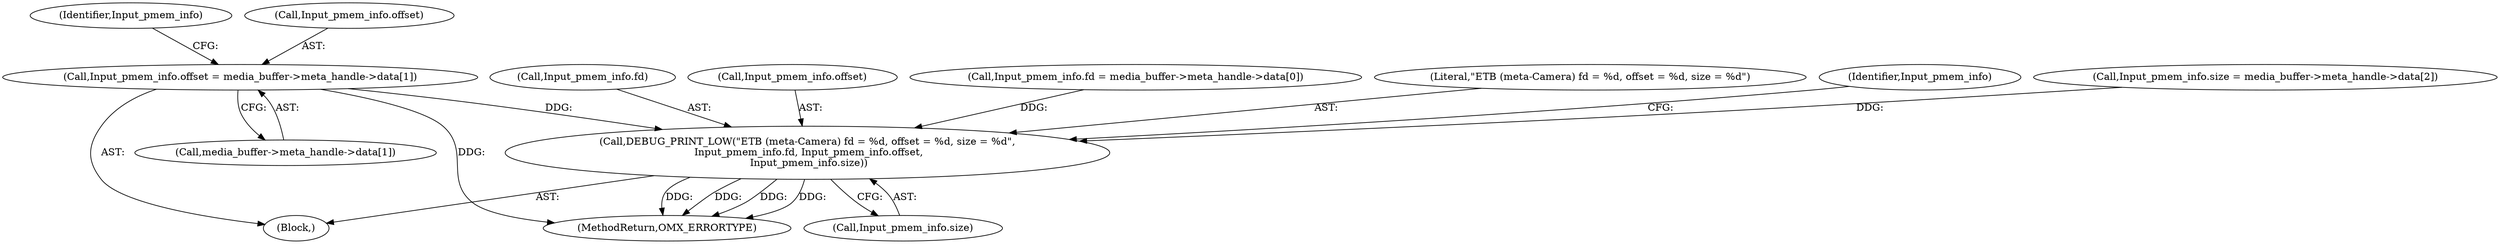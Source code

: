 digraph "0_Android_4ed06d14080d8667d5be14eed200e378cba78345_0@array" {
"1000350" [label="(Call,Input_pmem_info.offset = media_buffer->meta_handle->data[1])"];
"1000372" [label="(Call,DEBUG_PRINT_LOW(\"ETB (meta-Camera) fd = %d, offset = %d, size = %d\",\n Input_pmem_info.fd, Input_pmem_info.offset,\n Input_pmem_info.size))"];
"1000372" [label="(Call,DEBUG_PRINT_LOW(\"ETB (meta-Camera) fd = %d, offset = %d, size = %d\",\n Input_pmem_info.fd, Input_pmem_info.offset,\n Input_pmem_info.size))"];
"1000373" [label="(Literal,\"ETB (meta-Camera) fd = %d, offset = %d, size = %d\")"];
"1000380" [label="(Call,Input_pmem_info.size)"];
"1000437" [label="(Identifier,Input_pmem_info)"];
"1000361" [label="(Call,Input_pmem_info.size = media_buffer->meta_handle->data[2])"];
"1000374" [label="(Call,Input_pmem_info.fd)"];
"1000377" [label="(Call,Input_pmem_info.offset)"];
"1000328" [label="(Block,)"];
"1000623" [label="(MethodReturn,OMX_ERRORTYPE)"];
"1000363" [label="(Identifier,Input_pmem_info)"];
"1000334" [label="(Call,Input_pmem_info.fd = media_buffer->meta_handle->data[0])"];
"1000351" [label="(Call,Input_pmem_info.offset)"];
"1000354" [label="(Call,media_buffer->meta_handle->data[1])"];
"1000350" [label="(Call,Input_pmem_info.offset = media_buffer->meta_handle->data[1])"];
"1000350" -> "1000328"  [label="AST: "];
"1000350" -> "1000354"  [label="CFG: "];
"1000351" -> "1000350"  [label="AST: "];
"1000354" -> "1000350"  [label="AST: "];
"1000363" -> "1000350"  [label="CFG: "];
"1000350" -> "1000623"  [label="DDG: "];
"1000350" -> "1000372"  [label="DDG: "];
"1000372" -> "1000328"  [label="AST: "];
"1000372" -> "1000380"  [label="CFG: "];
"1000373" -> "1000372"  [label="AST: "];
"1000374" -> "1000372"  [label="AST: "];
"1000377" -> "1000372"  [label="AST: "];
"1000380" -> "1000372"  [label="AST: "];
"1000437" -> "1000372"  [label="CFG: "];
"1000372" -> "1000623"  [label="DDG: "];
"1000372" -> "1000623"  [label="DDG: "];
"1000372" -> "1000623"  [label="DDG: "];
"1000372" -> "1000623"  [label="DDG: "];
"1000334" -> "1000372"  [label="DDG: "];
"1000361" -> "1000372"  [label="DDG: "];
}
